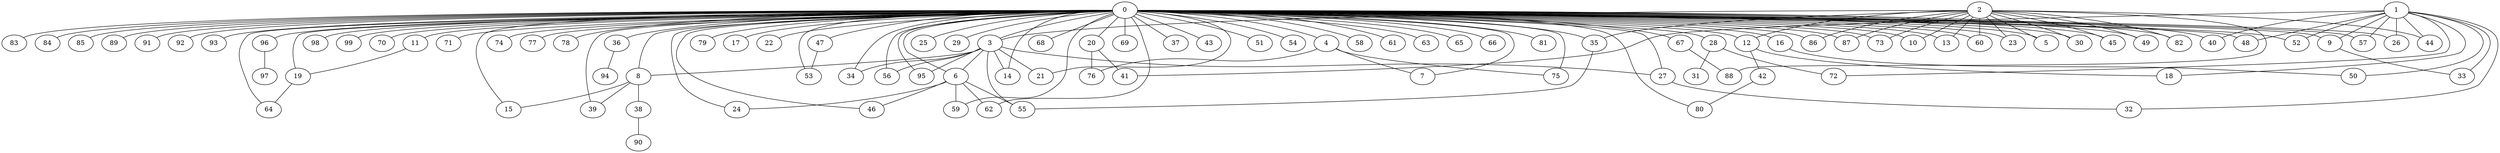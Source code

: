 graph G {
   8 -- 39
   8 -- 15
   8 -- 38
   0 -- 75
   0 -- 11
   0 -- 67
   0 -- 3
   0 -- 68
   0 -- 4
   0 -- 69
   0 -- 5
   0 -- 70
   0 -- 6
   0 -- 71
   0 -- 7
   0 -- 8
   0 -- 73
   0 -- 9
   0 -- 74
   0 -- 10
   0 -- 12
   0 -- 77
   0 -- 13
   0 -- 78
   0 -- 14
   0 -- 16
   0 -- 79
   0 -- 15
   0 -- 17
   0 -- 19
   0 -- 20
   0 -- 21
   0 -- 22
   0 -- 23
   0 -- 24
   0 -- 25
   0 -- 26
   0 -- 27
   0 -- 28
   0 -- 29
   0 -- 30
   0 -- 34
   0 -- 35
   0 -- 36
   0 -- 37
   0 -- 40
   0 -- 43
   0 -- 45
   0 -- 46
   0 -- 47
   0 -- 48
   0 -- 39
   0 -- 49
   0 -- 51
   0 -- 52
   0 -- 54
   0 -- 56
   0 -- 57
   0 -- 58
   0 -- 59
   0 -- 60
   0 -- 61
   0 -- 62
   0 -- 63
   0 -- 65
   0 -- 66
   0 -- 64
   0 -- 53
   0 -- 81
   0 -- 82
   0 -- 83
   0 -- 84
   0 -- 85
   0 -- 86
   0 -- 87
   0 -- 89
   0 -- 91
   0 -- 92
   0 -- 93
   0 -- 95
   0 -- 80
   0 -- 96
   0 -- 98
   0 -- 99
   1 -- 33
   1 -- 9
   1 -- 50
   1 -- 26
   1 -- 18
   1 -- 48
   1 -- 32
   1 -- 40
   1 -- 44
   1 -- 57
   1 -- 41
   1 -- 52
   1 -- 72
   2 -- 35
   2 -- 3
   2 -- 13
   2 -- 5
   2 -- 10
   2 -- 44
   2 -- 12
   2 -- 87
   2 -- 23
   2 -- 30
   2 -- 45
   2 -- 60
   2 -- 73
   2 -- 82
   2 -- 49
   2 -- 88
   2 -- 86
   3 -- 8
   3 -- 34
   3 -- 14
   3 -- 6
   3 -- 21
   3 -- 27
   3 -- 55
   3 -- 56
   3 -- 95
   4 -- 7
   4 -- 76
   4 -- 75
   6 -- 24
   6 -- 59
   6 -- 55
   6 -- 46
   6 -- 62
   9 -- 33
   11 -- 19
   12 -- 42
   12 -- 18
   16 -- 50
   19 -- 64
   20 -- 41
   20 -- 76
   27 -- 32
   28 -- 72
   28 -- 31
   35 -- 55
   36 -- 94
   38 -- 90
   42 -- 80
   47 -- 53
   67 -- 88
   96 -- 97
}
